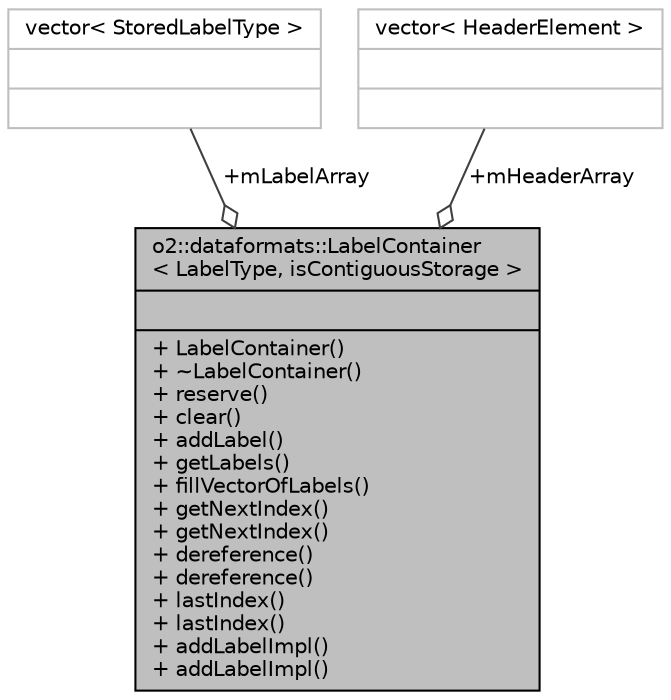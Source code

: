 digraph "o2::dataformats::LabelContainer&lt; LabelType, isContiguousStorage &gt;"
{
 // INTERACTIVE_SVG=YES
  bgcolor="transparent";
  edge [fontname="Helvetica",fontsize="10",labelfontname="Helvetica",labelfontsize="10"];
  node [fontname="Helvetica",fontsize="10",shape=record];
  Node1 [label="{o2::dataformats::LabelContainer\l\< LabelType, isContiguousStorage \>\n||+ LabelContainer()\l+ ~LabelContainer()\l+ reserve()\l+ clear()\l+ addLabel()\l+ getLabels()\l+ fillVectorOfLabels()\l+ getNextIndex()\l+ getNextIndex()\l+ dereference()\l+ dereference()\l+ lastIndex()\l+ lastIndex()\l+ addLabelImpl()\l+ addLabelImpl()\l}",height=0.2,width=0.4,color="black", fillcolor="grey75", style="filled", fontcolor="black"];
  Node2 -> Node1 [color="grey25",fontsize="10",style="solid",label=" +mLabelArray" ,arrowhead="odiamond",fontname="Helvetica"];
  Node2 [label="{vector\< StoredLabelType \>\n||}",height=0.2,width=0.4,color="grey75"];
  Node3 -> Node1 [color="grey25",fontsize="10",style="solid",label=" +mHeaderArray" ,arrowhead="odiamond",fontname="Helvetica"];
  Node3 [label="{vector\< HeaderElement \>\n||}",height=0.2,width=0.4,color="grey75"];
}
